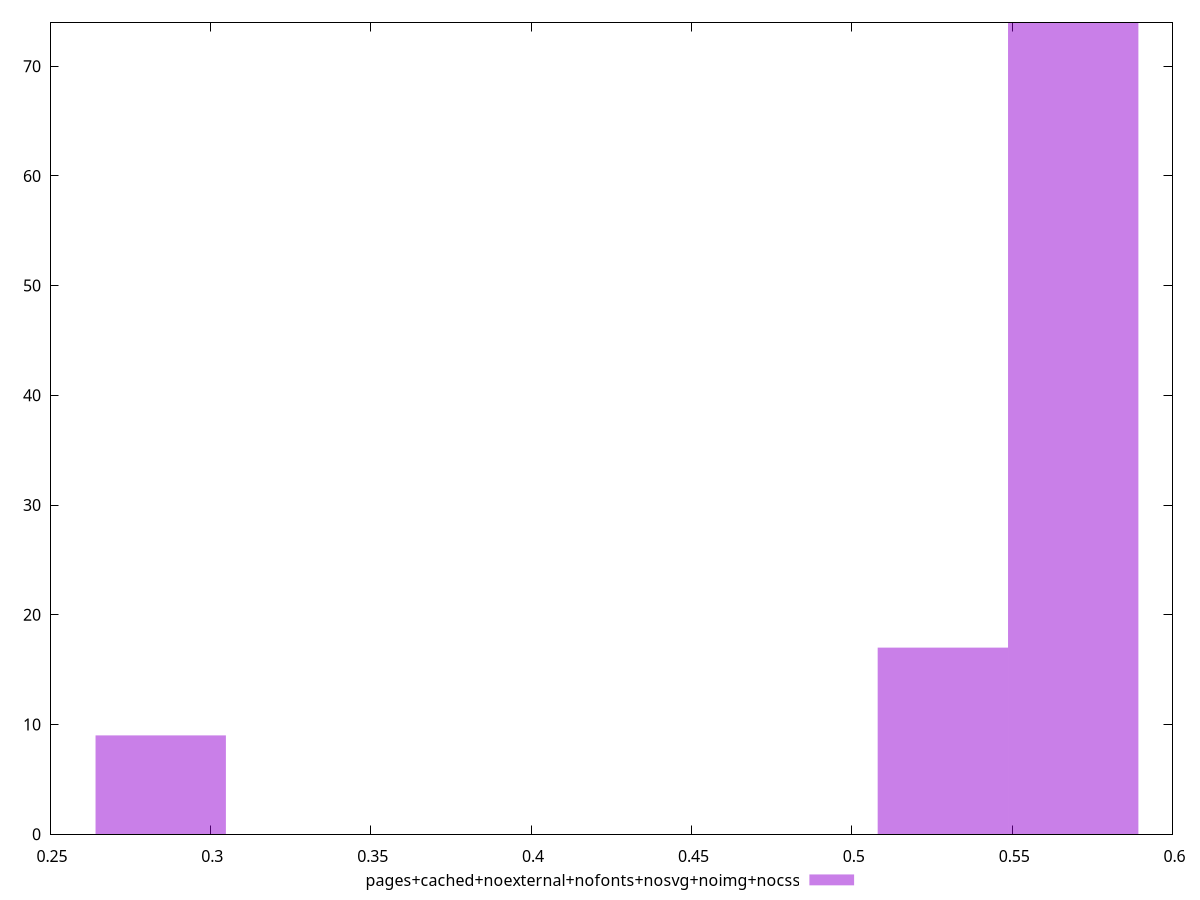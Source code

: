$_pagesCachedNoexternalNofontsNosvgNoimgNocss <<EOF
0.5283958893342726 17
0.5690417269753705 74
0.28452086348768524 9
EOF
set key outside below
set terminal pngcairo
set output "report_00004_2020-11-02T20-21-41.718Z/cumulative-layout-shift/pages+cached+noexternal+nofonts+nosvg+noimg+nocss//hist.png"
set yrange [0:74]
set boxwidth 0.040645837641097894
set style fill transparent solid 0.5 noborder
plot $_pagesCachedNoexternalNofontsNosvgNoimgNocss title "pages+cached+noexternal+nofonts+nosvg+noimg+nocss" with boxes ,